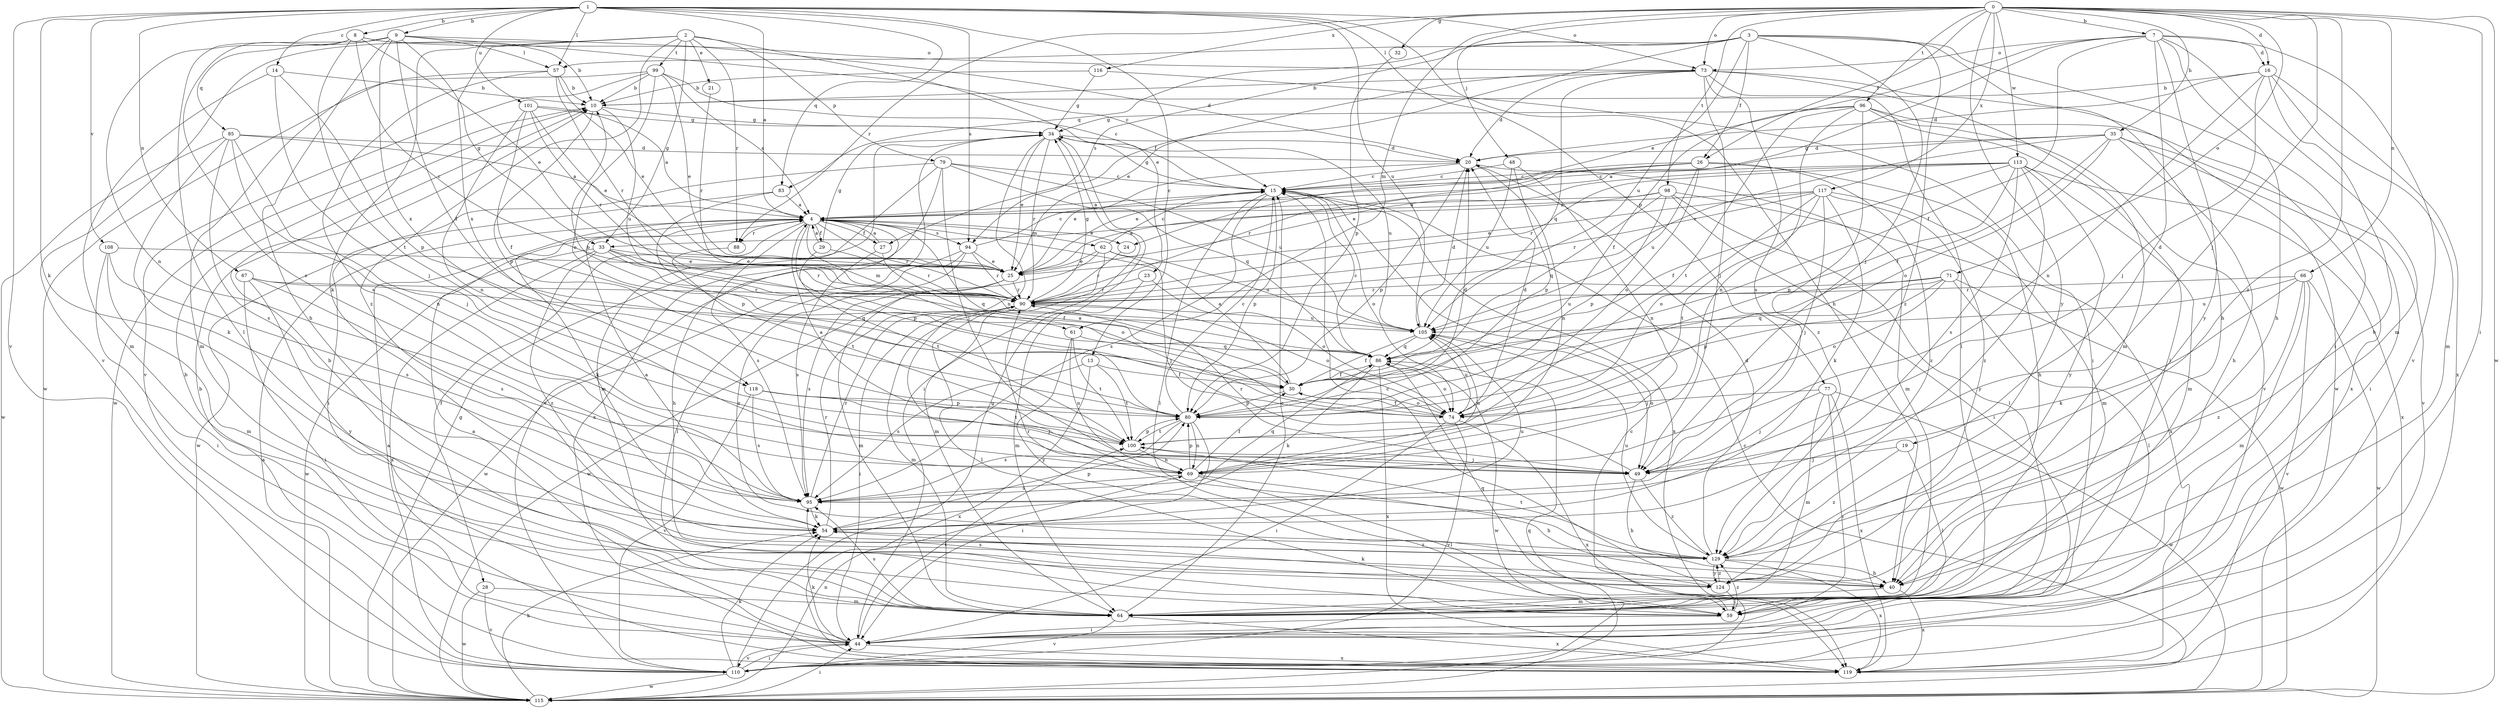 strict digraph  {
0;
1;
2;
3;
4;
7;
8;
9;
10;
13;
14;
15;
16;
19;
20;
21;
23;
24;
25;
26;
27;
28;
29;
30;
32;
33;
34;
35;
40;
44;
48;
49;
54;
57;
59;
61;
62;
64;
66;
67;
69;
71;
73;
74;
77;
79;
80;
83;
85;
86;
88;
90;
94;
95;
96;
98;
99;
100;
101;
105;
108;
110;
113;
115;
116;
117;
118;
119;
124;
129;
0 -> 7  [label=b];
0 -> 16  [label=d];
0 -> 26  [label=f];
0 -> 32  [label=g];
0 -> 35  [label=h];
0 -> 44  [label=i];
0 -> 48  [label=j];
0 -> 49  [label=j];
0 -> 61  [label=m];
0 -> 66  [label=n];
0 -> 71  [label=o];
0 -> 73  [label=o];
0 -> 88  [label=r];
0 -> 96  [label=t];
0 -> 98  [label=t];
0 -> 113  [label=w];
0 -> 115  [label=w];
0 -> 116  [label=x];
0 -> 117  [label=x];
0 -> 124  [label=y];
0 -> 129  [label=z];
1 -> 4  [label=a];
1 -> 8  [label=b];
1 -> 9  [label=b];
1 -> 13  [label=c];
1 -> 14  [label=c];
1 -> 40  [label=h];
1 -> 54  [label=k];
1 -> 57  [label=l];
1 -> 67  [label=n];
1 -> 73  [label=o];
1 -> 77  [label=p];
1 -> 83  [label=q];
1 -> 94  [label=s];
1 -> 101  [label=u];
1 -> 105  [label=u];
1 -> 108  [label=v];
1 -> 110  [label=v];
2 -> 21  [label=e];
2 -> 23  [label=e];
2 -> 33  [label=g];
2 -> 54  [label=k];
2 -> 79  [label=p];
2 -> 88  [label=r];
2 -> 99  [label=t];
2 -> 110  [label=v];
2 -> 118  [label=x];
2 -> 129  [label=z];
3 -> 26  [label=f];
3 -> 27  [label=f];
3 -> 40  [label=h];
3 -> 44  [label=i];
3 -> 49  [label=j];
3 -> 57  [label=l];
3 -> 83  [label=q];
3 -> 94  [label=s];
3 -> 105  [label=u];
3 -> 129  [label=z];
4 -> 24  [label=e];
4 -> 27  [label=f];
4 -> 28  [label=f];
4 -> 29  [label=f];
4 -> 40  [label=h];
4 -> 54  [label=k];
4 -> 61  [label=m];
4 -> 62  [label=m];
4 -> 80  [label=p];
4 -> 88  [label=r];
4 -> 90  [label=r];
4 -> 94  [label=s];
4 -> 95  [label=s];
7 -> 16  [label=d];
7 -> 19  [label=d];
7 -> 24  [label=e];
7 -> 30  [label=f];
7 -> 33  [label=g];
7 -> 40  [label=h];
7 -> 64  [label=m];
7 -> 73  [label=o];
7 -> 110  [label=v];
7 -> 124  [label=y];
8 -> 10  [label=b];
8 -> 25  [label=e];
8 -> 69  [label=n];
8 -> 73  [label=o];
8 -> 85  [label=q];
8 -> 90  [label=r];
8 -> 100  [label=t];
9 -> 15  [label=c];
9 -> 20  [label=d];
9 -> 30  [label=f];
9 -> 33  [label=g];
9 -> 40  [label=h];
9 -> 57  [label=l];
9 -> 59  [label=l];
9 -> 95  [label=s];
9 -> 118  [label=x];
10 -> 34  [label=g];
10 -> 80  [label=p];
10 -> 105  [label=u];
10 -> 115  [label=w];
13 -> 30  [label=f];
13 -> 95  [label=s];
13 -> 100  [label=t];
13 -> 119  [label=x];
14 -> 10  [label=b];
14 -> 49  [label=j];
14 -> 64  [label=m];
14 -> 80  [label=p];
15 -> 4  [label=a];
15 -> 34  [label=g];
15 -> 59  [label=l];
15 -> 74  [label=o];
15 -> 80  [label=p];
15 -> 95  [label=s];
15 -> 119  [label=x];
16 -> 10  [label=b];
16 -> 20  [label=d];
16 -> 40  [label=h];
16 -> 49  [label=j];
16 -> 64  [label=m];
16 -> 69  [label=n];
16 -> 119  [label=x];
19 -> 49  [label=j];
19 -> 59  [label=l];
19 -> 129  [label=z];
20 -> 15  [label=c];
20 -> 25  [label=e];
20 -> 64  [label=m];
20 -> 69  [label=n];
20 -> 80  [label=p];
21 -> 90  [label=r];
23 -> 64  [label=m];
23 -> 74  [label=o];
23 -> 90  [label=r];
24 -> 90  [label=r];
25 -> 64  [label=m];
25 -> 90  [label=r];
25 -> 95  [label=s];
26 -> 15  [label=c];
26 -> 25  [label=e];
26 -> 40  [label=h];
26 -> 74  [label=o];
26 -> 90  [label=r];
26 -> 105  [label=u];
26 -> 129  [label=z];
27 -> 4  [label=a];
27 -> 74  [label=o];
27 -> 95  [label=s];
28 -> 64  [label=m];
28 -> 110  [label=v];
28 -> 115  [label=w];
29 -> 4  [label=a];
29 -> 34  [label=g];
29 -> 90  [label=r];
29 -> 100  [label=t];
30 -> 4  [label=a];
30 -> 10  [label=b];
30 -> 74  [label=o];
30 -> 80  [label=p];
32 -> 80  [label=p];
33 -> 25  [label=e];
33 -> 30  [label=f];
33 -> 86  [label=q];
33 -> 90  [label=r];
33 -> 115  [label=w];
33 -> 119  [label=x];
33 -> 129  [label=z];
34 -> 20  [label=d];
34 -> 25  [label=e];
34 -> 44  [label=i];
34 -> 69  [label=n];
34 -> 90  [label=r];
34 -> 105  [label=u];
34 -> 110  [label=v];
35 -> 4  [label=a];
35 -> 20  [label=d];
35 -> 30  [label=f];
35 -> 40  [label=h];
35 -> 44  [label=i];
35 -> 74  [label=o];
35 -> 90  [label=r];
35 -> 110  [label=v];
40 -> 64  [label=m];
40 -> 119  [label=x];
44 -> 4  [label=a];
44 -> 10  [label=b];
44 -> 54  [label=k];
44 -> 100  [label=t];
44 -> 110  [label=v];
44 -> 119  [label=x];
48 -> 15  [label=c];
48 -> 69  [label=n];
48 -> 80  [label=p];
48 -> 105  [label=u];
49 -> 40  [label=h];
49 -> 90  [label=r];
49 -> 129  [label=z];
54 -> 4  [label=a];
54 -> 80  [label=p];
54 -> 90  [label=r];
54 -> 105  [label=u];
54 -> 129  [label=z];
57 -> 10  [label=b];
57 -> 25  [label=e];
57 -> 64  [label=m];
57 -> 90  [label=r];
57 -> 95  [label=s];
59 -> 10  [label=b];
59 -> 44  [label=i];
59 -> 86  [label=q];
59 -> 129  [label=z];
61 -> 69  [label=n];
61 -> 86  [label=q];
61 -> 100  [label=t];
61 -> 124  [label=y];
62 -> 15  [label=c];
62 -> 25  [label=e];
62 -> 49  [label=j];
62 -> 64  [label=m];
62 -> 105  [label=u];
62 -> 115  [label=w];
64 -> 15  [label=c];
64 -> 95  [label=s];
64 -> 110  [label=v];
64 -> 119  [label=x];
66 -> 54  [label=k];
66 -> 64  [label=m];
66 -> 90  [label=r];
66 -> 105  [label=u];
66 -> 110  [label=v];
66 -> 115  [label=w];
66 -> 129  [label=z];
67 -> 44  [label=i];
67 -> 86  [label=q];
67 -> 90  [label=r];
67 -> 95  [label=s];
67 -> 124  [label=y];
69 -> 30  [label=f];
69 -> 40  [label=h];
69 -> 59  [label=l];
69 -> 80  [label=p];
69 -> 95  [label=s];
69 -> 105  [label=u];
71 -> 59  [label=l];
71 -> 74  [label=o];
71 -> 80  [label=p];
71 -> 86  [label=q];
71 -> 90  [label=r];
71 -> 105  [label=u];
71 -> 115  [label=w];
73 -> 10  [label=b];
73 -> 20  [label=d];
73 -> 25  [label=e];
73 -> 49  [label=j];
73 -> 59  [label=l];
73 -> 64  [label=m];
73 -> 86  [label=q];
73 -> 95  [label=s];
73 -> 115  [label=w];
74 -> 4  [label=a];
74 -> 20  [label=d];
74 -> 30  [label=f];
74 -> 44  [label=i];
74 -> 105  [label=u];
74 -> 110  [label=v];
74 -> 119  [label=x];
77 -> 44  [label=i];
77 -> 49  [label=j];
77 -> 64  [label=m];
77 -> 74  [label=o];
77 -> 115  [label=w];
77 -> 119  [label=x];
79 -> 15  [label=c];
79 -> 44  [label=i];
79 -> 49  [label=j];
79 -> 64  [label=m];
79 -> 86  [label=q];
79 -> 105  [label=u];
79 -> 119  [label=x];
80 -> 15  [label=c];
80 -> 20  [label=d];
80 -> 44  [label=i];
80 -> 69  [label=n];
80 -> 95  [label=s];
80 -> 100  [label=t];
83 -> 4  [label=a];
83 -> 80  [label=p];
83 -> 115  [label=w];
85 -> 4  [label=a];
85 -> 20  [label=d];
85 -> 49  [label=j];
85 -> 54  [label=k];
85 -> 69  [label=n];
85 -> 95  [label=s];
85 -> 115  [label=w];
86 -> 15  [label=c];
86 -> 30  [label=f];
86 -> 54  [label=k];
86 -> 74  [label=o];
86 -> 115  [label=w];
86 -> 119  [label=x];
88 -> 100  [label=t];
90 -> 34  [label=g];
90 -> 44  [label=i];
90 -> 59  [label=l];
90 -> 64  [label=m];
90 -> 74  [label=o];
90 -> 105  [label=u];
94 -> 15  [label=c];
94 -> 25  [label=e];
94 -> 59  [label=l];
94 -> 90  [label=r];
94 -> 115  [label=w];
94 -> 129  [label=z];
95 -> 54  [label=k];
95 -> 86  [label=q];
95 -> 90  [label=r];
96 -> 30  [label=f];
96 -> 34  [label=g];
96 -> 59  [label=l];
96 -> 69  [label=n];
96 -> 100  [label=t];
96 -> 110  [label=v];
96 -> 119  [label=x];
96 -> 129  [label=z];
98 -> 4  [label=a];
98 -> 25  [label=e];
98 -> 44  [label=i];
98 -> 59  [label=l];
98 -> 80  [label=p];
98 -> 86  [label=q];
98 -> 119  [label=x];
99 -> 4  [label=a];
99 -> 10  [label=b];
99 -> 15  [label=c];
99 -> 25  [label=e];
99 -> 74  [label=o];
99 -> 110  [label=v];
99 -> 115  [label=w];
100 -> 4  [label=a];
100 -> 49  [label=j];
100 -> 69  [label=n];
100 -> 80  [label=p];
101 -> 4  [label=a];
101 -> 25  [label=e];
101 -> 30  [label=f];
101 -> 34  [label=g];
101 -> 69  [label=n];
101 -> 90  [label=r];
105 -> 20  [label=d];
105 -> 30  [label=f];
105 -> 49  [label=j];
105 -> 86  [label=q];
108 -> 25  [label=e];
108 -> 44  [label=i];
108 -> 64  [label=m];
108 -> 95  [label=s];
110 -> 4  [label=a];
110 -> 15  [label=c];
110 -> 34  [label=g];
110 -> 44  [label=i];
110 -> 54  [label=k];
110 -> 115  [label=w];
113 -> 15  [label=c];
113 -> 25  [label=e];
113 -> 30  [label=f];
113 -> 64  [label=m];
113 -> 80  [label=p];
113 -> 90  [label=r];
113 -> 95  [label=s];
113 -> 119  [label=x];
113 -> 124  [label=y];
113 -> 129  [label=z];
115 -> 4  [label=a];
115 -> 15  [label=c];
115 -> 34  [label=g];
115 -> 44  [label=i];
115 -> 54  [label=k];
115 -> 69  [label=n];
115 -> 86  [label=q];
116 -> 10  [label=b];
116 -> 34  [label=g];
116 -> 44  [label=i];
117 -> 4  [label=a];
117 -> 25  [label=e];
117 -> 49  [label=j];
117 -> 54  [label=k];
117 -> 64  [label=m];
117 -> 74  [label=o];
117 -> 90  [label=r];
117 -> 100  [label=t];
117 -> 124  [label=y];
118 -> 49  [label=j];
118 -> 80  [label=p];
118 -> 95  [label=s];
118 -> 100  [label=t];
118 -> 110  [label=v];
119 -> 10  [label=b];
124 -> 15  [label=c];
124 -> 54  [label=k];
124 -> 59  [label=l];
124 -> 95  [label=s];
124 -> 129  [label=z];
129 -> 20  [label=d];
129 -> 40  [label=h];
129 -> 90  [label=r];
129 -> 100  [label=t];
129 -> 105  [label=u];
129 -> 119  [label=x];
129 -> 124  [label=y];
}
